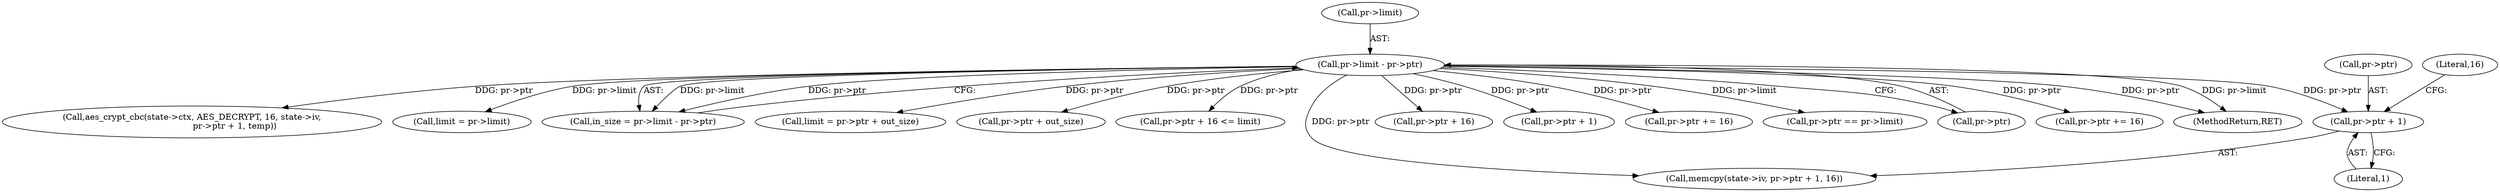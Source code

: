 digraph "0_ghostscript_8e9ce5016db968b40e4ec255a3005f2786cce45f_0@pointer" {
"1000264" [label="(Call,pr->ptr + 1)"];
"1000128" [label="(Call,pr->limit - pr->ptr)"];
"1000129" [label="(Call,pr->limit)"];
"1000128" [label="(Call,pr->limit - pr->ptr)"];
"1000397" [label="(MethodReturn,RET)"];
"1000264" [label="(Call,pr->ptr + 1)"];
"1000289" [label="(Call,aes_crypt_cbc(state->ctx, AES_DECRYPT, 16, state->iv,\n                                pr->ptr + 1, temp))"];
"1000265" [label="(Call,pr->ptr)"];
"1000167" [label="(Call,limit = pr->limit)"];
"1000126" [label="(Call,in_size = pr->limit - pr->ptr)"];
"1000155" [label="(Call,limit = pr->ptr + out_size)"];
"1000157" [label="(Call,pr->ptr + out_size)"];
"1000281" [label="(Call,pr->ptr + 16 <= limit)"];
"1000268" [label="(Literal,1)"];
"1000260" [label="(Call,memcpy(state->iv, pr->ptr + 1, 16))"];
"1000269" [label="(Literal,16)"];
"1000282" [label="(Call,pr->ptr + 16)"];
"1000298" [label="(Call,pr->ptr + 1)"];
"1000304" [label="(Call,pr->ptr += 16)"];
"1000312" [label="(Call,pr->ptr == pr->limit)"];
"1000132" [label="(Call,pr->ptr)"];
"1000275" [label="(Call,pr->ptr += 16)"];
"1000264" -> "1000260"  [label="AST: "];
"1000264" -> "1000268"  [label="CFG: "];
"1000265" -> "1000264"  [label="AST: "];
"1000268" -> "1000264"  [label="AST: "];
"1000269" -> "1000264"  [label="CFG: "];
"1000128" -> "1000264"  [label="DDG: pr->ptr"];
"1000128" -> "1000126"  [label="AST: "];
"1000128" -> "1000132"  [label="CFG: "];
"1000129" -> "1000128"  [label="AST: "];
"1000132" -> "1000128"  [label="AST: "];
"1000126" -> "1000128"  [label="CFG: "];
"1000128" -> "1000397"  [label="DDG: pr->ptr"];
"1000128" -> "1000397"  [label="DDG: pr->limit"];
"1000128" -> "1000126"  [label="DDG: pr->limit"];
"1000128" -> "1000126"  [label="DDG: pr->ptr"];
"1000128" -> "1000155"  [label="DDG: pr->ptr"];
"1000128" -> "1000157"  [label="DDG: pr->ptr"];
"1000128" -> "1000167"  [label="DDG: pr->limit"];
"1000128" -> "1000260"  [label="DDG: pr->ptr"];
"1000128" -> "1000275"  [label="DDG: pr->ptr"];
"1000128" -> "1000281"  [label="DDG: pr->ptr"];
"1000128" -> "1000282"  [label="DDG: pr->ptr"];
"1000128" -> "1000289"  [label="DDG: pr->ptr"];
"1000128" -> "1000298"  [label="DDG: pr->ptr"];
"1000128" -> "1000304"  [label="DDG: pr->ptr"];
"1000128" -> "1000312"  [label="DDG: pr->limit"];
}
